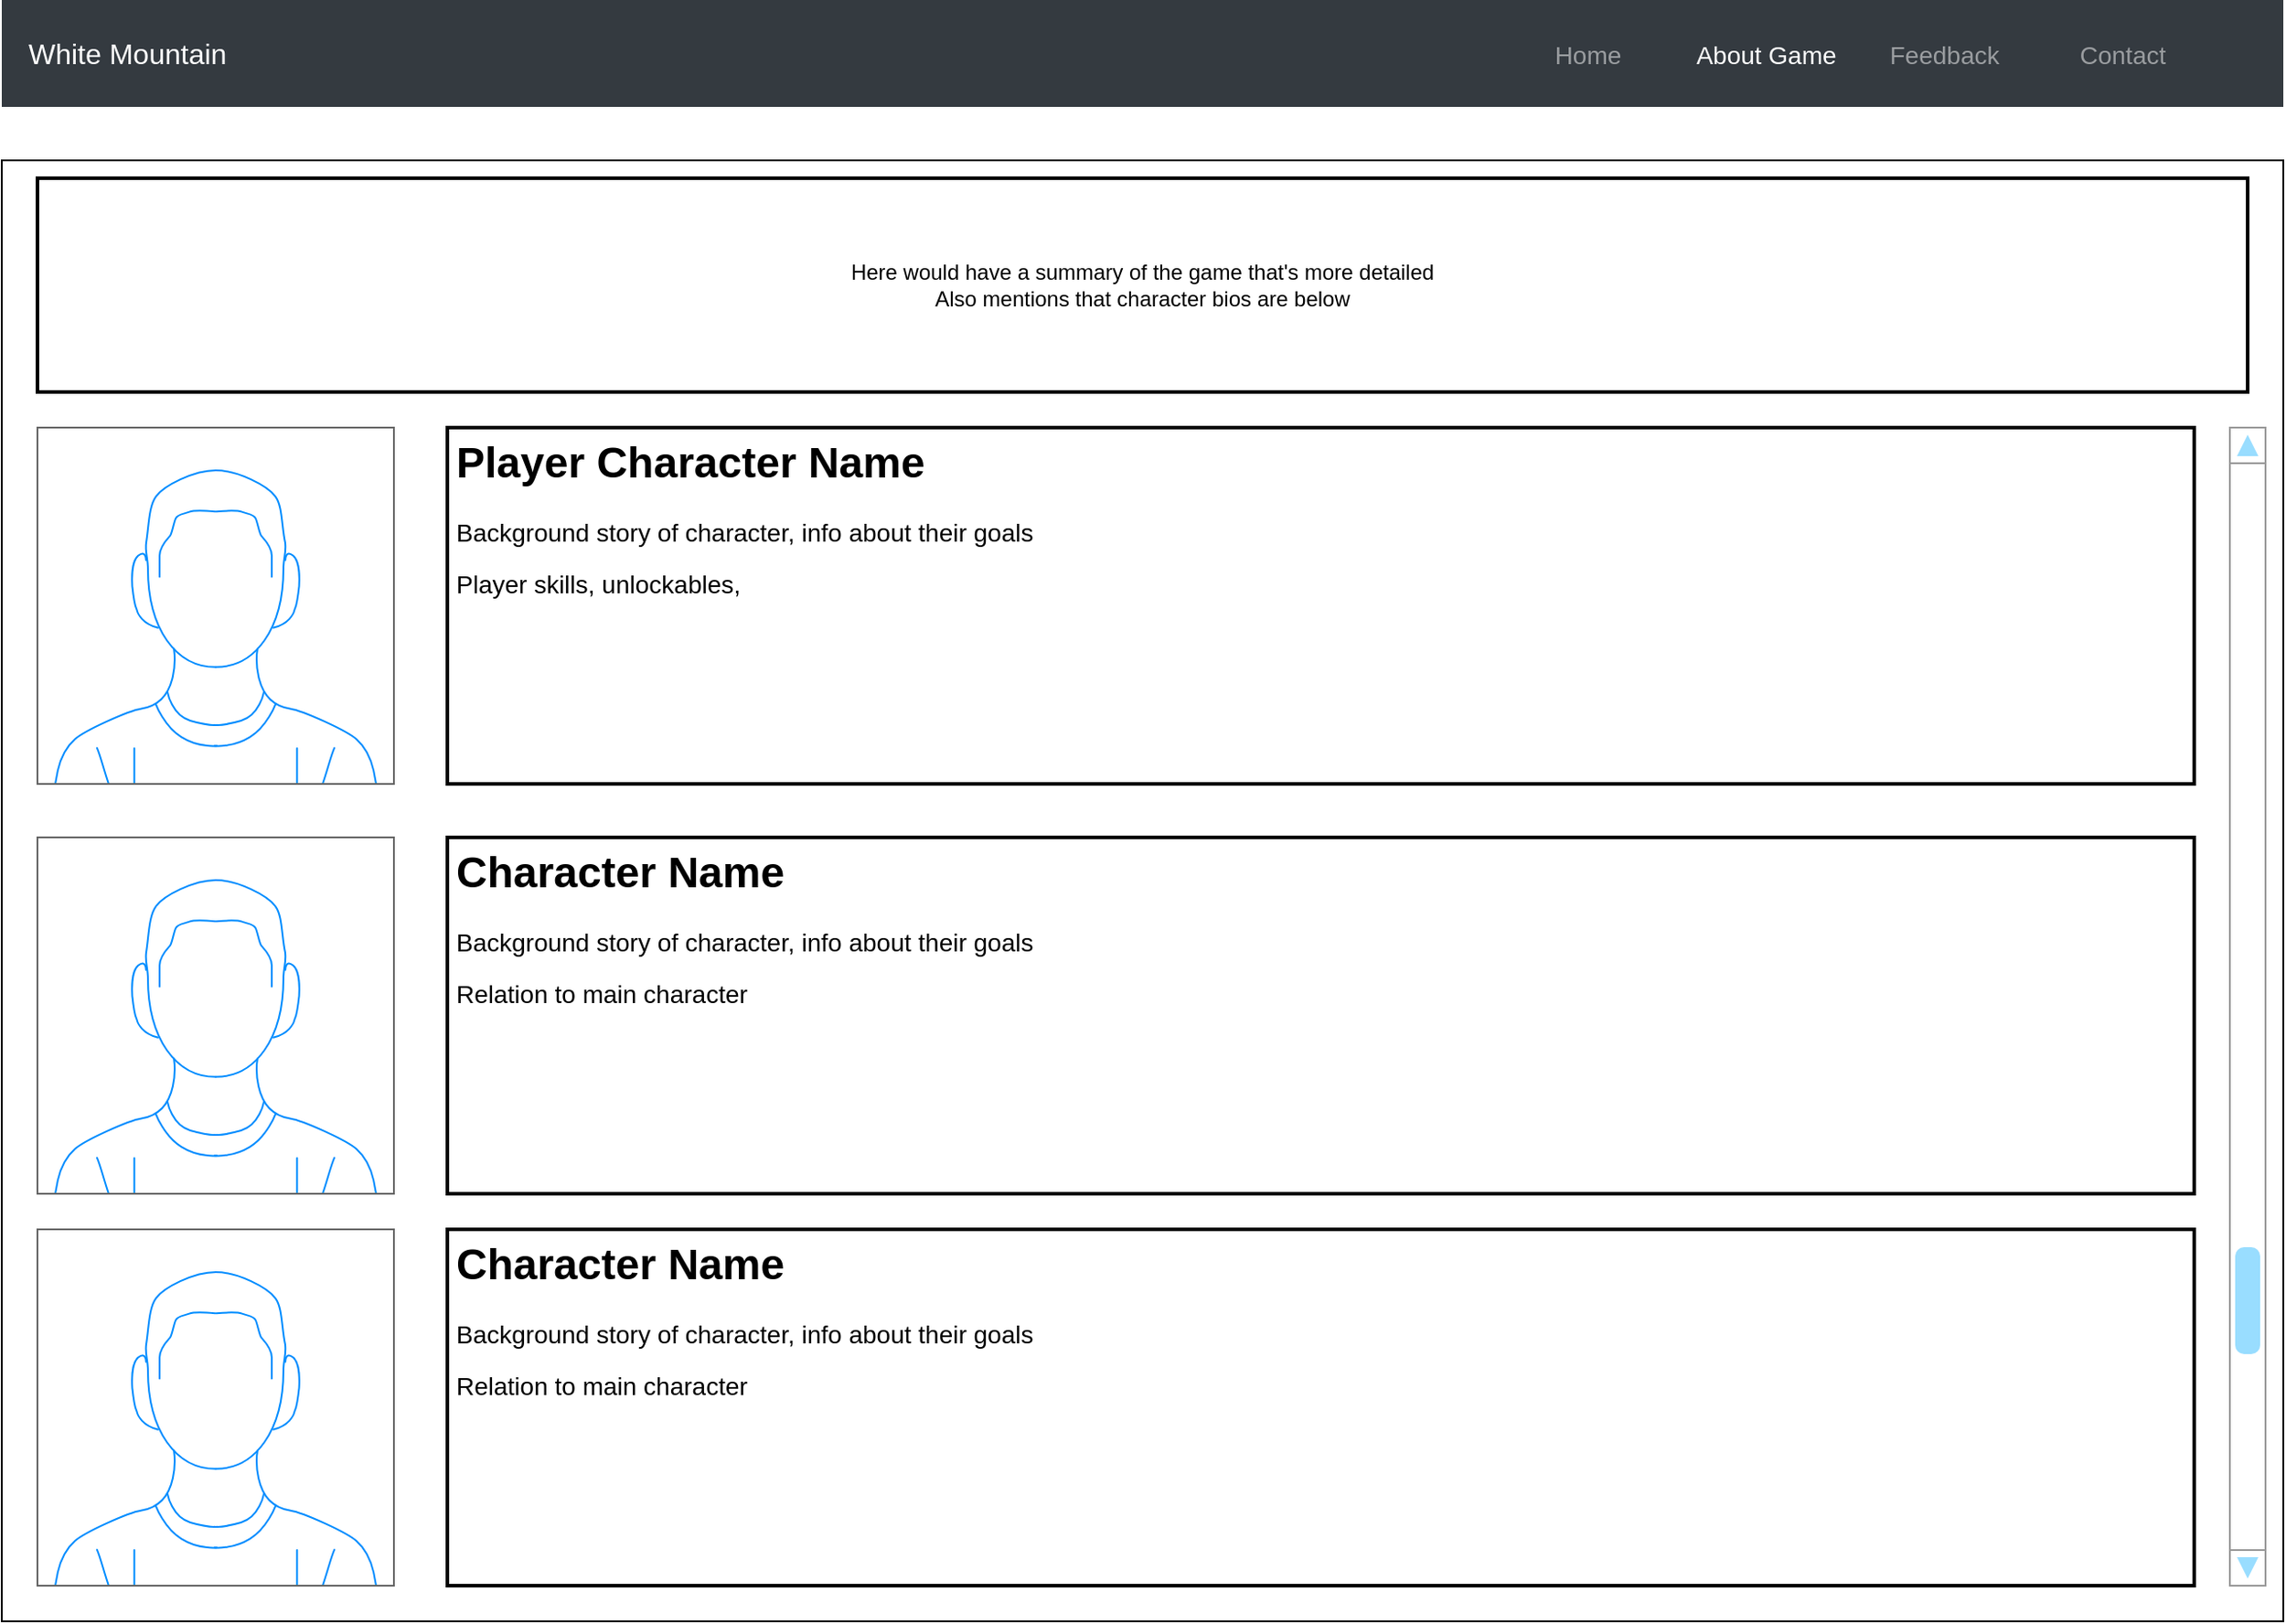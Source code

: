 <mxfile version="13.6.5" type="device"><diagram id="wFE0QG_FPsp0jaGvCLVb" name="Page-1"><mxGraphModel dx="1600" dy="944" grid="1" gridSize="10" guides="1" tooltips="1" connect="1" arrows="1" fold="1" page="1" pageScale="1" pageWidth="1600" pageHeight="900" math="0" shadow="0"><root><mxCell id="0"/><mxCell id="1" parent="0"/><mxCell id="VNzFWZdEXQpXunrnqrAQ-8" value="White Mountain" style="shadow=0;dashed=0;fillColor=#343A40;strokeColor=none;fontSize=16;fontColor=#ffffff;align=left;spacing=15;html=1;" vertex="1" parent="1"><mxGeometry x="10" y="10" width="1280" height="60" as="geometry"/></mxCell><mxCell id="VNzFWZdEXQpXunrnqrAQ-9" value="Home" style="fillColor=none;strokeColor=none;fontSize=14;align=center;fontColor=#9A9DA0;" vertex="1" parent="VNzFWZdEXQpXunrnqrAQ-8"><mxGeometry width="100" height="40" relative="1" as="geometry"><mxPoint x="840" y="10" as="offset"/></mxGeometry></mxCell><mxCell id="VNzFWZdEXQpXunrnqrAQ-10" value="About Game" style="fillColor=none;strokeColor=none;fontSize=14;align=center;fontColor=#FFFFFF;" vertex="1" parent="VNzFWZdEXQpXunrnqrAQ-8"><mxGeometry width="100" height="40" relative="1" as="geometry"><mxPoint x="940" y="10" as="offset"/></mxGeometry></mxCell><mxCell id="VNzFWZdEXQpXunrnqrAQ-11" value="Feedback" style="fillColor=none;strokeColor=none;fontSize=14;fontColor=#9A9DA0;align=center;spacingRight=0;" vertex="1" parent="VNzFWZdEXQpXunrnqrAQ-8"><mxGeometry width="100" height="40" relative="1" as="geometry"><mxPoint x="1040" y="10" as="offset"/></mxGeometry></mxCell><mxCell id="VNzFWZdEXQpXunrnqrAQ-12" value="Contact" style="fillColor=none;strokeColor=none;fontSize=14;fontColor=#9A9DA0;align=center;imageAlign=left;" vertex="1" parent="VNzFWZdEXQpXunrnqrAQ-8"><mxGeometry width="100" height="40" relative="1" as="geometry"><mxPoint x="1140" y="10" as="offset"/></mxGeometry></mxCell><mxCell id="VNzFWZdEXQpXunrnqrAQ-14" value="" style="rounded=0;whiteSpace=wrap;html=1;fontColor=#FFFFFF;" vertex="1" parent="1"><mxGeometry x="10" y="100" width="1280" height="820" as="geometry"/></mxCell><mxCell id="VNzFWZdEXQpXunrnqrAQ-17" value="Here would have a summary of the game that's more detailed&lt;br&gt;Also mentions that character bios are below" style="text;fillColor=none;spacing=5;spacingTop=0;whiteSpace=wrap;overflow=hidden;rounded=0;fontColor=#000000;align=center;labelBorderColor=none;verticalAlign=middle;html=1;strokeColor=#000000;strokeWidth=2;" vertex="1" parent="1"><mxGeometry x="30" y="110" width="1240" height="120" as="geometry"/></mxCell><mxCell id="VNzFWZdEXQpXunrnqrAQ-18" value="" style="verticalLabelPosition=bottom;shadow=0;dashed=0;align=center;html=1;verticalAlign=top;strokeWidth=1;shape=mxgraph.mockup.containers.userMale;strokeColor=#666666;strokeColor2=#008cff;fontColor=#000000;" vertex="1" parent="1"><mxGeometry x="30" y="250" width="200" height="200" as="geometry"/></mxCell><mxCell id="VNzFWZdEXQpXunrnqrAQ-20" value="&lt;h1&gt;Player Character Name&lt;/h1&gt;&lt;p&gt;&lt;font style=&quot;font-size: 14px&quot;&gt;Background story of character, info about their goals&lt;/font&gt;&lt;/p&gt;&lt;p&gt;&lt;span style=&quot;font-size: 14px&quot;&gt;Player skills, unlockables,&lt;/span&gt;&lt;br&gt;&lt;/p&gt;" style="text;html=1;fillColor=none;spacing=5;spacingTop=-20;whiteSpace=wrap;overflow=hidden;rounded=0;fontColor=#000000;strokeColor=#000000;strokeWidth=2;" vertex="1" parent="1"><mxGeometry x="260" y="250" width="980" height="200" as="geometry"/></mxCell><mxCell id="VNzFWZdEXQpXunrnqrAQ-21" value="" style="verticalLabelPosition=bottom;shadow=0;dashed=0;align=center;html=1;verticalAlign=top;strokeWidth=1;shape=mxgraph.mockup.containers.userMale;strokeColor=#666666;strokeColor2=#008cff;fontColor=#000000;" vertex="1" parent="1"><mxGeometry x="30" y="480" width="200" height="200" as="geometry"/></mxCell><mxCell id="VNzFWZdEXQpXunrnqrAQ-22" value="&lt;h1&gt;Character Name&lt;/h1&gt;&lt;p&gt;&lt;font style=&quot;font-size: 14px&quot;&gt;Background story of character, info about their goals&lt;/font&gt;&lt;/p&gt;&lt;p&gt;&lt;span style=&quot;font-size: 14px&quot;&gt;Relation to main character&lt;/span&gt;&lt;br&gt;&lt;/p&gt;" style="text;html=1;fillColor=none;spacing=5;spacingTop=-20;whiteSpace=wrap;overflow=hidden;rounded=0;fontColor=#000000;strokeColor=#000000;strokeWidth=2;" vertex="1" parent="1"><mxGeometry x="260" y="480" width="980" height="200" as="geometry"/></mxCell><mxCell id="VNzFWZdEXQpXunrnqrAQ-23" value="" style="verticalLabelPosition=bottom;shadow=0;dashed=0;align=center;html=1;verticalAlign=top;strokeWidth=1;shape=mxgraph.mockup.containers.userMale;strokeColor=#666666;strokeColor2=#008cff;fontColor=#000000;" vertex="1" parent="1"><mxGeometry x="30" y="700" width="200" height="200" as="geometry"/></mxCell><mxCell id="VNzFWZdEXQpXunrnqrAQ-24" value="&lt;h1&gt;Character Name&lt;/h1&gt;&lt;p&gt;&lt;font style=&quot;font-size: 14px&quot;&gt;Background story of character, info about their goals&lt;/font&gt;&lt;/p&gt;&lt;p&gt;&lt;span style=&quot;font-size: 14px&quot;&gt;Relation to main character&lt;/span&gt;&lt;br&gt;&lt;/p&gt;" style="text;html=1;fillColor=none;spacing=5;spacingTop=-20;whiteSpace=wrap;overflow=hidden;rounded=0;fontColor=#000000;strokeColor=#000000;strokeWidth=2;" vertex="1" parent="1"><mxGeometry x="260" y="700" width="980" height="200" as="geometry"/></mxCell><mxCell id="VNzFWZdEXQpXunrnqrAQ-26" value="" style="verticalLabelPosition=bottom;shadow=0;dashed=0;align=center;html=1;verticalAlign=top;strokeWidth=1;shape=mxgraph.mockup.navigation.scrollBar;strokeColor=#999999;barPos=20;fillColor2=#99ddff;strokeColor2=none;direction=north;gradientColor=none;fontColor=#000000;" vertex="1" parent="1"><mxGeometry x="1260" y="250" width="20" height="650" as="geometry"/></mxCell></root></mxGraphModel></diagram></mxfile>